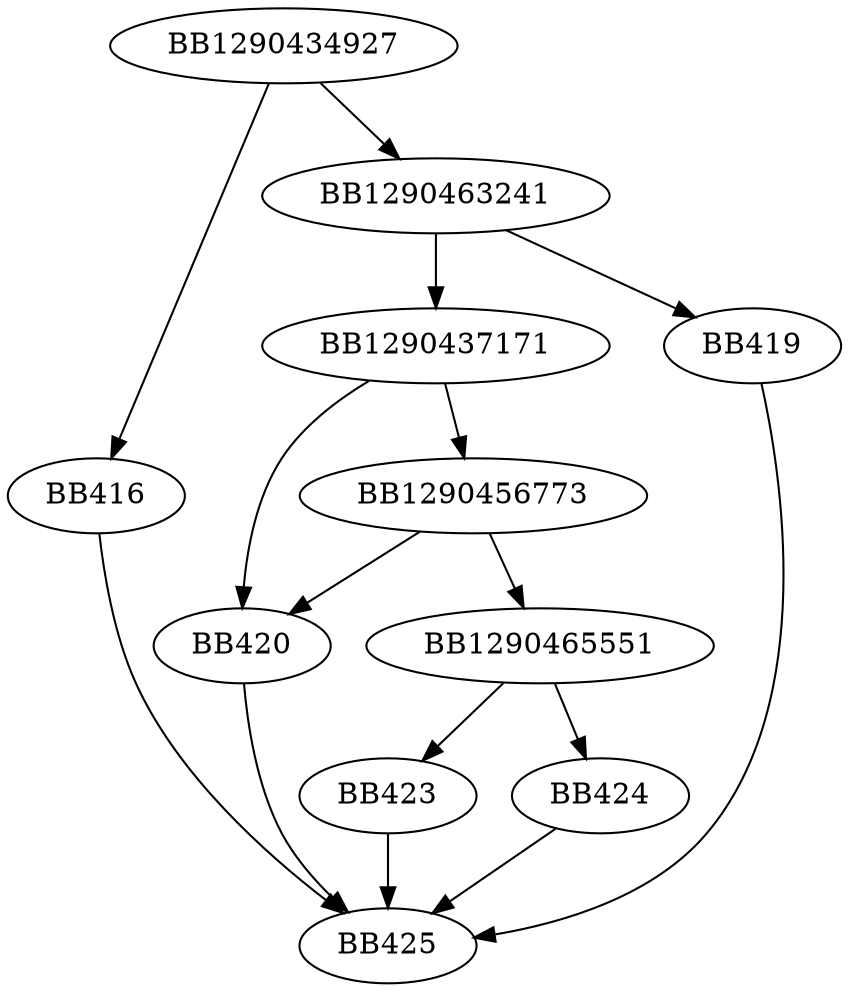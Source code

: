 digraph G{
	BB1290434927->BB416;
	BB1290434927->BB1290463241;
	BB1290463241->BB1290437171;
	BB1290463241->BB419;
	BB1290437171->BB420;
	BB1290437171->BB1290456773;
	BB1290456773->BB420;
	BB1290456773->BB1290465551;
	BB1290465551->BB423;
	BB1290465551->BB424;
	BB424->BB425;
	BB423->BB425;
	BB420->BB425;
	BB419->BB425;
	BB416->BB425;
}
